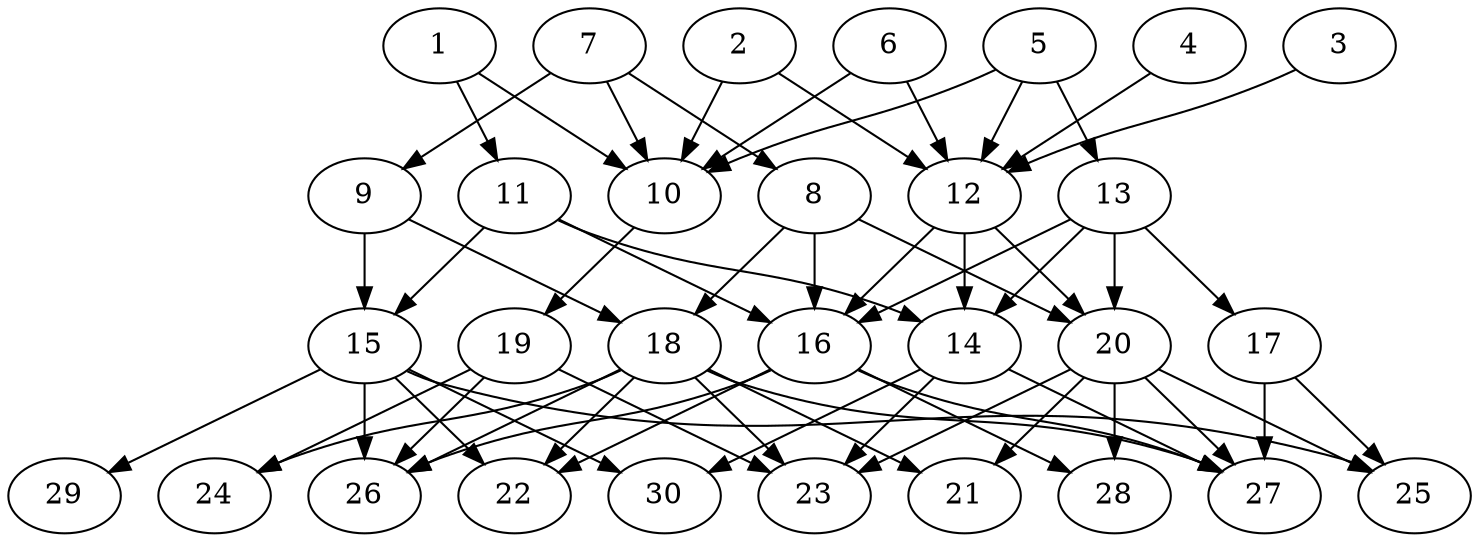 // DAG automatically generated by daggen at Thu Oct  3 14:04:17 2019
// ./daggen --dot -n 30 --ccr 0.3 --fat 0.7 --regular 0.5 --density 0.6 --mindata 5242880 --maxdata 52428800 
digraph G {
  1 [size="55371093", alpha="0.04", expect_size="16611328"] 
  1 -> 10 [size ="16611328"]
  1 -> 11 [size ="16611328"]
  2 [size="106424320", alpha="0.10", expect_size="31927296"] 
  2 -> 10 [size ="31927296"]
  2 -> 12 [size ="31927296"]
  3 [size="41390080", alpha="0.19", expect_size="12417024"] 
  3 -> 12 [size ="12417024"]
  4 [size="25395200", alpha="0.17", expect_size="7618560"] 
  4 -> 12 [size ="7618560"]
  5 [size="42028373", alpha="0.08", expect_size="12608512"] 
  5 -> 10 [size ="12608512"]
  5 -> 12 [size ="12608512"]
  5 -> 13 [size ="12608512"]
  6 [size="173161813", alpha="0.03", expect_size="51948544"] 
  6 -> 10 [size ="51948544"]
  6 -> 12 [size ="51948544"]
  7 [size="84387840", alpha="0.03", expect_size="25316352"] 
  7 -> 8 [size ="25316352"]
  7 -> 9 [size ="25316352"]
  7 -> 10 [size ="25316352"]
  8 [size="37826560", alpha="0.08", expect_size="11347968"] 
  8 -> 16 [size ="11347968"]
  8 -> 18 [size ="11347968"]
  8 -> 20 [size ="11347968"]
  9 [size="58637653", alpha="0.07", expect_size="17591296"] 
  9 -> 15 [size ="17591296"]
  9 -> 18 [size ="17591296"]
  10 [size="95481173", alpha="0.11", expect_size="28644352"] 
  10 -> 19 [size ="28644352"]
  11 [size="49360213", alpha="0.18", expect_size="14808064"] 
  11 -> 14 [size ="14808064"]
  11 -> 15 [size ="14808064"]
  11 -> 16 [size ="14808064"]
  12 [size="79206400", alpha="0.13", expect_size="23761920"] 
  12 -> 14 [size ="23761920"]
  12 -> 16 [size ="23761920"]
  12 -> 20 [size ="23761920"]
  13 [size="157300053", alpha="0.09", expect_size="47190016"] 
  13 -> 14 [size ="47190016"]
  13 -> 16 [size ="47190016"]
  13 -> 17 [size ="47190016"]
  13 -> 20 [size ="47190016"]
  14 [size="151988907", alpha="0.17", expect_size="45596672"] 
  14 -> 23 [size ="45596672"]
  14 -> 27 [size ="45596672"]
  14 -> 30 [size ="45596672"]
  15 [size="130048000", alpha="0.17", expect_size="39014400"] 
  15 -> 22 [size ="39014400"]
  15 -> 25 [size ="39014400"]
  15 -> 26 [size ="39014400"]
  15 -> 29 [size ="39014400"]
  15 -> 30 [size ="39014400"]
  16 [size="33658880", alpha="0.13", expect_size="10097664"] 
  16 -> 22 [size ="10097664"]
  16 -> 26 [size ="10097664"]
  16 -> 27 [size ="10097664"]
  16 -> 28 [size ="10097664"]
  17 [size="59531947", alpha="0.03", expect_size="17859584"] 
  17 -> 25 [size ="17859584"]
  17 -> 27 [size ="17859584"]
  18 [size="86821547", alpha="0.15", expect_size="26046464"] 
  18 -> 21 [size ="26046464"]
  18 -> 22 [size ="26046464"]
  18 -> 23 [size ="26046464"]
  18 -> 24 [size ="26046464"]
  18 -> 26 [size ="26046464"]
  18 -> 27 [size ="26046464"]
  19 [size="149292373", alpha="0.12", expect_size="44787712"] 
  19 -> 23 [size ="44787712"]
  19 -> 24 [size ="44787712"]
  19 -> 26 [size ="44787712"]
  20 [size="43496107", alpha="0.11", expect_size="13048832"] 
  20 -> 21 [size ="13048832"]
  20 -> 23 [size ="13048832"]
  20 -> 25 [size ="13048832"]
  20 -> 27 [size ="13048832"]
  20 -> 28 [size ="13048832"]
  21 [size="132198400", alpha="0.16", expect_size="39659520"] 
  22 [size="112626347", alpha="0.11", expect_size="33787904"] 
  23 [size="57671680", alpha="0.10", expect_size="17301504"] 
  24 [size="129819307", alpha="0.10", expect_size="38945792"] 
  25 [size="105816747", alpha="0.13", expect_size="31745024"] 
  26 [size="83933867", alpha="0.15", expect_size="25180160"] 
  27 [size="32781653", alpha="0.06", expect_size="9834496"] 
  28 [size="57118720", alpha="0.00", expect_size="17135616"] 
  29 [size="18862080", alpha="0.19", expect_size="5658624"] 
  30 [size="110144853", alpha="0.08", expect_size="33043456"] 
}
